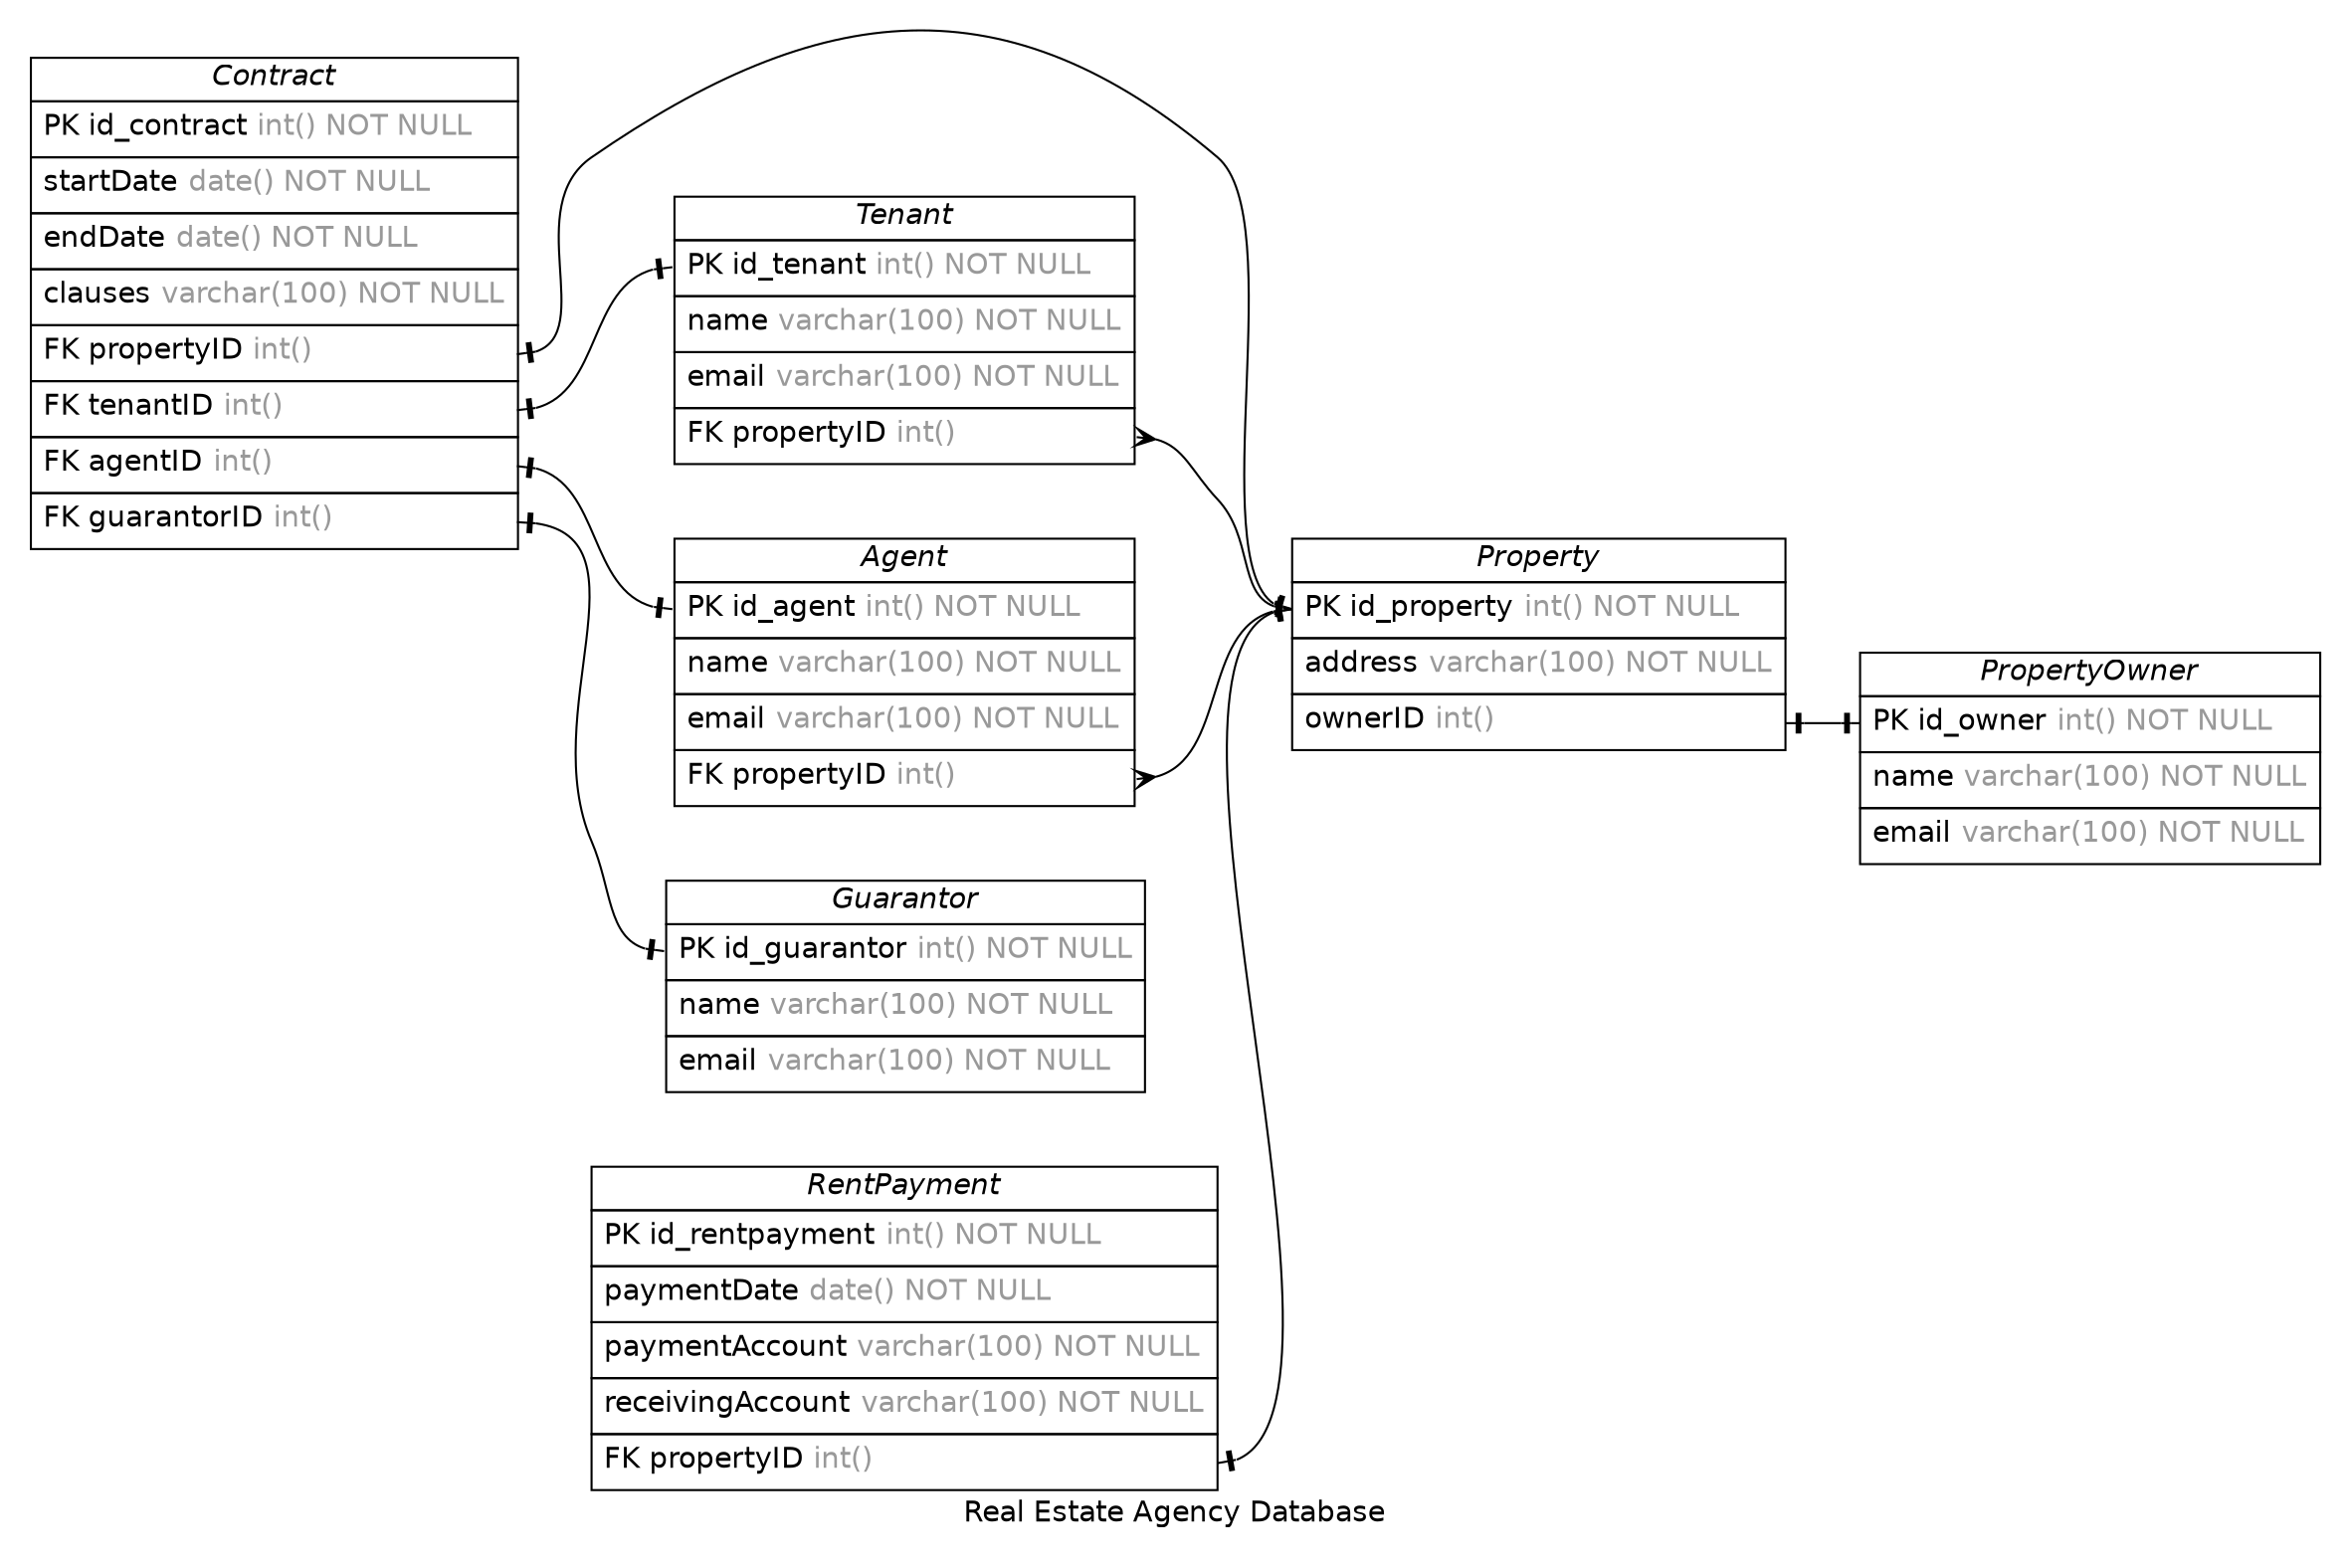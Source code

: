 /* created with ERDot < https://github.com/ehne/ERDot > */
digraph G {
    graph [
        nodesep=0.5;
        rankdir="LR";
        concentrate=true;
        splines="spline";
        fontname="Helvetica";
        pad="0.2,0.2",
        label="Real Estate Agency Database",
        
    ];
    
    node [shape=plain, fontname="Helvetica"];
    edge [
        dir=both,
        fontsize=12,
        arrowsize=0.9,
        penwidth=1.0,
        labelangle=32,
        labeldistance=1.8,
        fontname="Helvetica"
    ];
    
    "Agent" [ label=<
        <table border="0" cellborder="1" cellspacing="0" >
        <tr><td><i>Agent</i></td></tr>
        <tr><td port="id_agent" align="left" cellpadding="5">PK id_agent <font color="grey60">int() NOT NULL</font></td></tr>
        <tr><td port="name" align="left" cellpadding="5">name <font color="grey60">varchar(100) NOT NULL</font></td></tr>
        <tr><td port="email" align="left" cellpadding="5">email <font color="grey60">varchar(100) NOT NULL</font></td></tr>
        <tr><td port="propertyID" align="left" cellpadding="5">FK propertyID <font color="grey60">int()</font></td></tr>
    </table>>];
    "Tenant" [ label=<
        <table border="0" cellborder="1" cellspacing="0" >
        <tr><td><i>Tenant</i></td></tr>
        <tr><td port="id_tenant" align="left" cellpadding="5">PK id_tenant <font color="grey60">int() NOT NULL</font></td></tr>
        <tr><td port="name" align="left" cellpadding="5">name <font color="grey60">varchar(100) NOT NULL</font></td></tr>
        <tr><td port="email" align="left" cellpadding="5">email <font color="grey60">varchar(100) NOT NULL</font></td></tr>
        <tr><td port="propertyID" align="left" cellpadding="5">FK propertyID <font color="grey60">int()</font></td></tr>
    </table>>];
    "Property" [ label=<
        <table border="0" cellborder="1" cellspacing="0" >
        <tr><td><i>Property</i></td></tr>
        <tr><td port="id_property" align="left" cellpadding="5">PK id_property <font color="grey60">int() NOT NULL</font></td></tr>
        <tr><td port="address" align="left" cellpadding="5">address <font color="grey60">varchar(100) NOT NULL</font></td></tr>
        <tr><td port="ownerID" align="left" cellpadding="5">ownerID <font color="grey60">int()</font></td></tr>
    </table>>];
    "PropertyOwner" [ label=<
        <table border="0" cellborder="1" cellspacing="0" >
        <tr><td><i>PropertyOwner</i></td></tr>
        <tr><td port="id_owner" align="left" cellpadding="5">PK id_owner <font color="grey60">int() NOT NULL</font></td></tr>
        <tr><td port="name" align="left" cellpadding="5">name <font color="grey60">varchar(100) NOT NULL</font></td></tr>
        <tr><td port="email" align="left" cellpadding="5">email <font color="grey60">varchar(100) NOT NULL</font></td></tr>
    </table>>];
    "RentPayment" [ label=<
        <table border="0" cellborder="1" cellspacing="0" >
        <tr><td><i>RentPayment</i></td></tr>
        <tr><td port="id_rentpayment" align="left" cellpadding="5">PK id_rentpayment <font color="grey60">int() NOT NULL</font></td></tr>
        <tr><td port="paymentDate" align="left" cellpadding="5">paymentDate <font color="grey60">date() NOT NULL</font></td></tr>
        <tr><td port="paymentAccount" align="left" cellpadding="5">paymentAccount <font color="grey60">varchar(100) NOT NULL</font></td></tr>
        <tr><td port="receivingAccount" align="left" cellpadding="5">receivingAccount <font color="grey60">varchar(100) NOT NULL</font></td></tr>
        <tr><td port="propertyID" align="left" cellpadding="5">FK propertyID <font color="grey60">int()</font></td></tr>
    </table>>];
    "Contract" [ label=<
        <table border="0" cellborder="1" cellspacing="0" >
        <tr><td><i>Contract</i></td></tr>
        <tr><td port="id_contract" align="left" cellpadding="5">PK id_contract <font color="grey60">int() NOT NULL</font></td></tr>
        <tr><td port="startDate" align="left" cellpadding="5">startDate <font color="grey60">date() NOT NULL</font></td></tr>
        <tr><td port="endDate" align="left" cellpadding="5">endDate <font color="grey60">date() NOT NULL</font></td></tr>
        <tr><td port="clauses" align="left" cellpadding="5">clauses <font color="grey60">varchar(100) NOT NULL</font></td></tr>
        <tr><td port="propertyID" align="left" cellpadding="5">FK propertyID <font color="grey60">int()</font></td></tr>
        <tr><td port="tenantID" align="left" cellpadding="5">FK tenantID <font color="grey60">int()</font></td></tr>
        <tr><td port="agentID" align="left" cellpadding="5">FK agentID <font color="grey60">int()</font></td></tr>
        <tr><td port="guarantorID" align="left" cellpadding="5">FK guarantorID <font color="grey60">int()</font></td></tr>
    </table>>];
    "Guarantor" [ label=<
        <table border="0" cellborder="1" cellspacing="0" >
        <tr><td><i>Guarantor</i></td></tr>
        <tr><td port="id_guarantor" align="left" cellpadding="5">PK id_guarantor <font color="grey60">int() NOT NULL</font></td></tr>
        <tr><td port="name" align="left" cellpadding="5">name <font color="grey60">varchar(100) NOT NULL</font></td></tr>
        <tr><td port="email" align="left" cellpadding="5">email <font color="grey60">varchar(100) NOT NULL</font></td></tr>
    </table>>];

    
    "Agent":"propertyID"->"Property":"id_property" [
        arrowhead=noneotee,

        arrowtail=ocrow,
    ];

    
    "Tenant":"propertyID"->"Property":"id_property" [
        arrowhead=noneotee,

        arrowtail=ocrow,
    ];

    
    "Property":"ownerID"->"PropertyOwner":"id_owner" [
        arrowhead=noneotee,

        arrowtail=noneotee,
    ];

    
    "RentPayment":"propertyID"->"Property":"id_property" [
        arrowhead=noneotee,

        arrowtail=noneotee,
    ];

    
    "Contract":"propertyID"->"Property":"id_property" [
        arrowhead=noneotee,

        arrowtail=noneotee,
    ];

    
    "Contract":"tenantID"->"Tenant":"id_tenant" [
        arrowhead=noneotee,

        arrowtail=noneotee,
    ];

    
    "Contract":"agentID"->"Agent":"id_agent" [
        arrowhead=noneotee,

        arrowtail=noneotee,
    ];

    
    "Contract":"guarantorID"->"Guarantor":"id_guarantor" [
        arrowhead=noneotee,

        arrowtail=noneotee,
    ];



    

}
